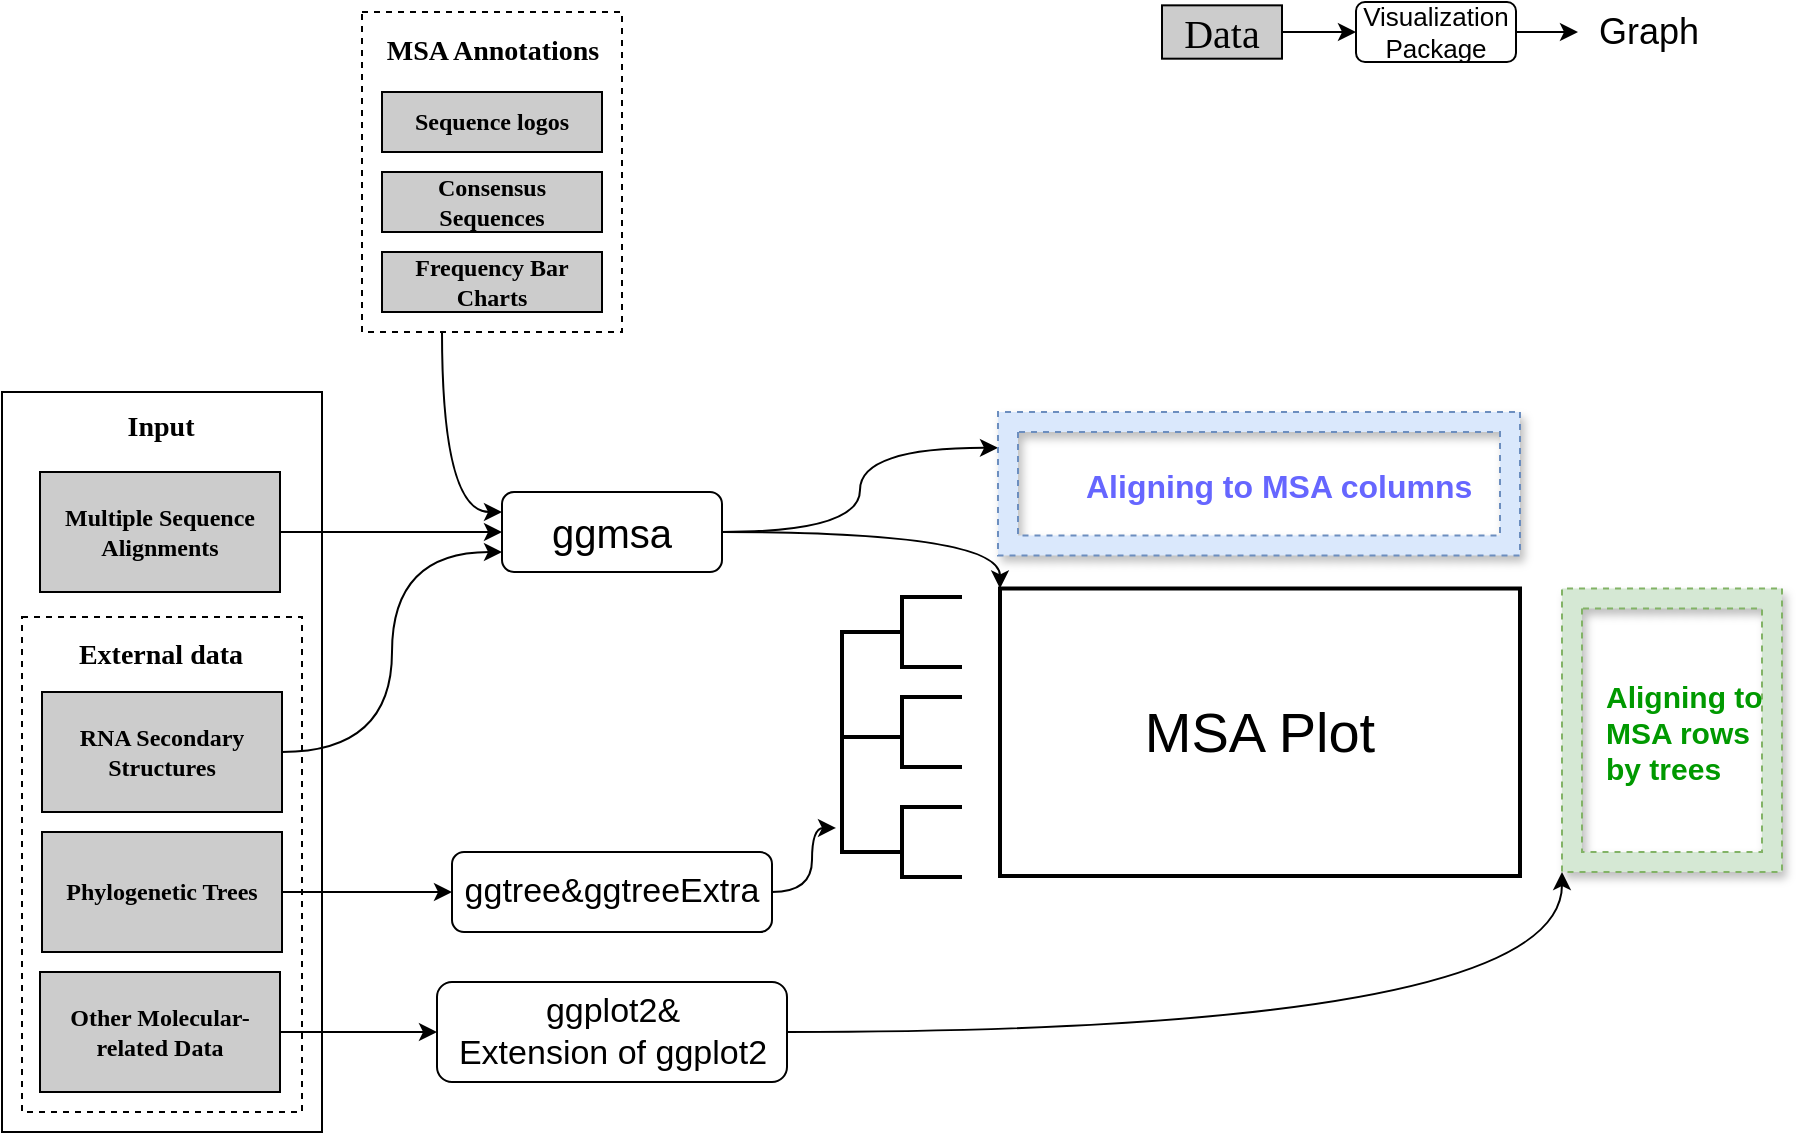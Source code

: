 <mxfile version="12.6.5" type="device"><diagram id="GGiF1mIl4-7ezfiL5uMG" name="Page-1"><mxGraphModel dx="1086" dy="806" grid="1" gridSize="10" guides="1" tooltips="1" connect="1" arrows="1" fold="1" page="1" pageScale="1" pageWidth="827" pageHeight="1169" math="0" shadow="0"><root><mxCell id="0"/><mxCell id="1" parent="0"/><mxCell id="DwRwmM7gqScZTL_qinH7-26" style="edgeStyle=orthogonalEdgeStyle;curved=1;orthogonalLoop=1;jettySize=auto;html=1;entryX=0;entryY=0.25;entryDx=0;entryDy=0;" parent="1" source="DwRwmM7gqScZTL_qinH7-5" target="W9BhEMvYy0gd1dYPIKLm-10" edge="1"><mxGeometry relative="1" as="geometry"><Array as="points"><mxPoint x="550" y="690"/></Array></mxGeometry></mxCell><mxCell id="DwRwmM7gqScZTL_qinH7-5" value="" style="verticalLabelPosition=bottom;verticalAlign=top;html=1;shape=mxgraph.basic.rect;fillColor2=none;strokeWidth=1;size=20;indent=5;fillColor=none;dashed=1;" parent="1" vertex="1"><mxGeometry x="510" y="440" width="130" height="160" as="geometry"/></mxCell><mxCell id="Sc7aHmAyM6-fzrtrbZJi-51" value="" style="verticalLabelPosition=bottom;verticalAlign=top;html=1;shape=mxgraph.basic.rect;fillColor2=none;strokeWidth=1;size=20;indent=5;fillColor=none;" parent="1" vertex="1"><mxGeometry x="330" y="630" width="160" height="370" as="geometry"/></mxCell><mxCell id="Sc7aHmAyM6-fzrtrbZJi-48" value="" style="verticalLabelPosition=bottom;verticalAlign=top;html=1;shape=mxgraph.basic.rect;fillColor2=none;strokeWidth=1;size=20;indent=5;fillColor=none;dashed=1;" parent="1" vertex="1"><mxGeometry x="340" y="742.5" width="140" height="247.5" as="geometry"/></mxCell><mxCell id="DwRwmM7gqScZTL_qinH7-25" style="edgeStyle=orthogonalEdgeStyle;curved=1;orthogonalLoop=1;jettySize=auto;html=1;exitX=1;exitY=0.5;exitDx=0;exitDy=0;entryX=0;entryY=0.75;entryDx=0;entryDy=0;" parent="1" source="W9BhEMvYy0gd1dYPIKLm-1" target="W9BhEMvYy0gd1dYPIKLm-10" edge="1"><mxGeometry relative="1" as="geometry"/></mxCell><mxCell id="W9BhEMvYy0gd1dYPIKLm-1" value="&lt;font face=&quot;Times New Roman&quot;&gt;&lt;b&gt;RNA Secondary Structures&lt;/b&gt;&lt;/font&gt;" style="rounded=0;whiteSpace=wrap;html=1;fillColor=#CCCCCC;" parent="1" vertex="1"><mxGeometry x="350" y="780" width="120" height="60" as="geometry"/></mxCell><mxCell id="DwRwmM7gqScZTL_qinH7-24" style="edgeStyle=orthogonalEdgeStyle;curved=1;orthogonalLoop=1;jettySize=auto;html=1;exitX=1;exitY=0.5;exitDx=0;exitDy=0;entryX=0;entryY=0.5;entryDx=0;entryDy=0;" parent="1" source="W9BhEMvYy0gd1dYPIKLm-3" target="W9BhEMvYy0gd1dYPIKLm-10" edge="1"><mxGeometry relative="1" as="geometry"/></mxCell><mxCell id="W9BhEMvYy0gd1dYPIKLm-3" value="&lt;font face=&quot;Times New Roman&quot;&gt;&lt;b&gt;Multiple Sequence Alignments&lt;/b&gt;&lt;/font&gt;" style="rounded=0;whiteSpace=wrap;html=1;fillColor=#CCCCCC;" parent="1" vertex="1"><mxGeometry x="349" y="670" width="120" height="60" as="geometry"/></mxCell><mxCell id="DwRwmM7gqScZTL_qinH7-10" style="edgeStyle=orthogonalEdgeStyle;curved=1;orthogonalLoop=1;jettySize=auto;html=1;exitX=1;exitY=0.5;exitDx=0;exitDy=0;entryX=0;entryY=0.5;entryDx=0;entryDy=0;" parent="1" source="W9BhEMvYy0gd1dYPIKLm-4" target="W9BhEMvYy0gd1dYPIKLm-11" edge="1"><mxGeometry relative="1" as="geometry"/></mxCell><mxCell id="W9BhEMvYy0gd1dYPIKLm-4" value="&lt;font face=&quot;Times New Roman&quot;&gt;&lt;b&gt;Phylogenetic Trees&lt;/b&gt;&lt;/font&gt;" style="rounded=0;whiteSpace=wrap;html=1;fillColor=#CCCCCC;" parent="1" vertex="1"><mxGeometry x="350" y="850" width="120" height="60" as="geometry"/></mxCell><mxCell id="DwRwmM7gqScZTL_qinH7-12" style="edgeStyle=orthogonalEdgeStyle;curved=1;orthogonalLoop=1;jettySize=auto;html=1;exitX=1;exitY=0.5;exitDx=0;exitDy=0;entryX=0;entryY=0.5;entryDx=0;entryDy=0;" parent="1" source="W9BhEMvYy0gd1dYPIKLm-5" target="W9BhEMvYy0gd1dYPIKLm-12" edge="1"><mxGeometry relative="1" as="geometry"/></mxCell><mxCell id="W9BhEMvYy0gd1dYPIKLm-5" value="&lt;font face=&quot;Times New Roman&quot;&gt;&lt;b&gt;Other Molecular-related Data&lt;/b&gt;&lt;/font&gt;" style="rounded=0;whiteSpace=wrap;html=1;fillColor=#CCCCCC;" parent="1" vertex="1"><mxGeometry x="349" y="920" width="120" height="60" as="geometry"/></mxCell><mxCell id="ZLXu4zrwv9kDGVqpCYk2-2" style="edgeStyle=orthogonalEdgeStyle;orthogonalLoop=1;jettySize=auto;html=1;entryX=0;entryY=0;entryDx=0;entryDy=0;curved=1;" edge="1" parent="1" source="W9BhEMvYy0gd1dYPIKLm-10" target="Sc7aHmAyM6-fzrtrbZJi-37"><mxGeometry relative="1" as="geometry"/></mxCell><mxCell id="ZLXu4zrwv9kDGVqpCYk2-4" style="edgeStyle=orthogonalEdgeStyle;curved=1;orthogonalLoop=1;jettySize=auto;html=1;entryX=0;entryY=0;entryDx=0;entryDy=17.938;entryPerimeter=0;" edge="1" parent="1" source="W9BhEMvYy0gd1dYPIKLm-10" target="Sc7aHmAyM6-fzrtrbZJi-40"><mxGeometry relative="1" as="geometry"/></mxCell><mxCell id="W9BhEMvYy0gd1dYPIKLm-10" value="&lt;font style=&quot;font-size: 20px&quot;&gt;ggmsa&lt;/font&gt;" style="rounded=1;whiteSpace=wrap;html=1;fillColor=none;strokeColor=#000000;" parent="1" vertex="1"><mxGeometry x="580" y="680" width="110" height="40" as="geometry"/></mxCell><mxCell id="ZLXu4zrwv9kDGVqpCYk2-5" style="edgeStyle=orthogonalEdgeStyle;curved=1;orthogonalLoop=1;jettySize=auto;html=1;entryX=-0.1;entryY=0.791;entryDx=0;entryDy=0;entryPerimeter=0;" edge="1" parent="1" source="W9BhEMvYy0gd1dYPIKLm-11" target="Sc7aHmAyM6-fzrtrbZJi-30"><mxGeometry relative="1" as="geometry"/></mxCell><mxCell id="W9BhEMvYy0gd1dYPIKLm-11" value="&lt;font style=&quot;font-size: 17px&quot;&gt;ggtree&amp;amp;ggtreeExtra&lt;/font&gt;" style="rounded=1;whiteSpace=wrap;html=1;strokeColor=#000000;fillColor=none;" parent="1" vertex="1"><mxGeometry x="555" y="860" width="160" height="40" as="geometry"/></mxCell><mxCell id="ZLXu4zrwv9kDGVqpCYk2-6" style="edgeStyle=orthogonalEdgeStyle;curved=1;orthogonalLoop=1;jettySize=auto;html=1;entryX=0;entryY=1;entryDx=0;entryDy=0;entryPerimeter=0;" edge="1" parent="1" source="W9BhEMvYy0gd1dYPIKLm-12" target="Sc7aHmAyM6-fzrtrbZJi-35"><mxGeometry relative="1" as="geometry"><Array as="points"><mxPoint x="1110" y="950"/></Array></mxGeometry></mxCell><mxCell id="W9BhEMvYy0gd1dYPIKLm-12" value="&lt;font style=&quot;font-size: 17px&quot;&gt;ggplot2&amp;amp;&lt;br&gt;Extension of ggplot2&lt;/font&gt;" style="rounded=1;whiteSpace=wrap;html=1;strokeColor=#000000;fillColor=none;" parent="1" vertex="1"><mxGeometry x="547.5" y="925" width="175" height="50" as="geometry"/></mxCell><mxCell id="ZLXu4zrwv9kDGVqpCYk2-7" style="edgeStyle=orthogonalEdgeStyle;curved=1;orthogonalLoop=1;jettySize=auto;html=1;" edge="1" parent="1" source="W9BhEMvYy0gd1dYPIKLm-77" target="DwRwmM7gqScZTL_qinH7-32"><mxGeometry relative="1" as="geometry"/></mxCell><mxCell id="W9BhEMvYy0gd1dYPIKLm-77" value="&lt;font face=&quot;Times New Roman&quot; style=&quot;font-size: 20px&quot;&gt;Data&lt;/font&gt;" style="rounded=0;whiteSpace=wrap;html=1;fillColor=#CCCCCC;" parent="1" vertex="1"><mxGeometry x="910" y="436.67" width="60" height="26.67" as="geometry"/></mxCell><mxCell id="Sc7aHmAyM6-fzrtrbZJi-45" value="" style="group" parent="1" vertex="1" connectable="0"><mxGeometry x="750" y="640" width="470" height="232.5" as="geometry"/></mxCell><mxCell id="Sc7aHmAyM6-fzrtrbZJi-34" value="" style="group" parent="Sc7aHmAyM6-fzrtrbZJi-45" vertex="1" connectable="0"><mxGeometry y="92.5" width="60" height="140" as="geometry"/></mxCell><mxCell id="Sc7aHmAyM6-fzrtrbZJi-24" value="" style="strokeWidth=2;html=1;shape=mxgraph.flowchart.annotation_1;align=left;pointerEvents=1;fillColor=none;" parent="Sc7aHmAyM6-fzrtrbZJi-34" vertex="1"><mxGeometry y="17.5" width="30" height="52.5" as="geometry"/></mxCell><mxCell id="Sc7aHmAyM6-fzrtrbZJi-26" value="" style="strokeWidth=2;html=1;shape=mxgraph.flowchart.annotation_1;align=left;pointerEvents=1;fillColor=none;" parent="Sc7aHmAyM6-fzrtrbZJi-34" vertex="1"><mxGeometry x="30" y="50" width="30" height="35" as="geometry"/></mxCell><mxCell id="Sc7aHmAyM6-fzrtrbZJi-30" value="" style="strokeWidth=2;html=1;shape=mxgraph.flowchart.annotation_1;align=left;pointerEvents=1;fillColor=none;" parent="Sc7aHmAyM6-fzrtrbZJi-34" vertex="1"><mxGeometry y="70" width="30" height="57.5" as="geometry"/></mxCell><mxCell id="Sc7aHmAyM6-fzrtrbZJi-32" value="" style="strokeWidth=2;html=1;shape=mxgraph.flowchart.annotation_1;align=left;pointerEvents=1;fillColor=none;" parent="Sc7aHmAyM6-fzrtrbZJi-34" vertex="1"><mxGeometry x="30" width="30" height="35" as="geometry"/></mxCell><mxCell id="Sc7aHmAyM6-fzrtrbZJi-33" value="" style="strokeWidth=2;html=1;shape=mxgraph.flowchart.annotation_1;align=left;pointerEvents=1;fillColor=none;" parent="Sc7aHmAyM6-fzrtrbZJi-34" vertex="1"><mxGeometry x="30" y="105" width="30" height="35" as="geometry"/></mxCell><mxCell id="Sc7aHmAyM6-fzrtrbZJi-37" value="&lt;font style=&quot;font-size: 28px&quot;&gt;MSA Plot&lt;/font&gt;" style="rounded=0;whiteSpace=wrap;html=1;strokeColor=#000000;strokeWidth=2;fillColor=none;" parent="Sc7aHmAyM6-fzrtrbZJi-45" vertex="1"><mxGeometry x="79" y="88.25" width="260" height="143.75" as="geometry"/></mxCell><mxCell id="Sc7aHmAyM6-fzrtrbZJi-42" value="" style="group" parent="Sc7aHmAyM6-fzrtrbZJi-45" vertex="1" connectable="0"><mxGeometry x="78" width="261" height="71.75" as="geometry"/></mxCell><mxCell id="Sc7aHmAyM6-fzrtrbZJi-40" value="" style="verticalLabelPosition=bottom;verticalAlign=top;html=1;shape=mxgraph.basic.frame;dx=10;strokeColor=#6c8ebf;fillColor=#dae8fc;shadow=1;dashed=1;" parent="Sc7aHmAyM6-fzrtrbZJi-42" vertex="1"><mxGeometry width="261" height="71.75" as="geometry"/></mxCell><mxCell id="Sc7aHmAyM6-fzrtrbZJi-41" value="&lt;font color=&quot;#6666ff&quot; style=&quot;font-size: 16px&quot;&gt;&lt;b&gt;Aligning to&amp;nbsp;MSA columns&lt;/b&gt;&lt;/font&gt;" style="text;html=1;" parent="Sc7aHmAyM6-fzrtrbZJi-42" vertex="1"><mxGeometry x="42" y="20.87" width="160" height="30" as="geometry"/></mxCell><mxCell id="Sc7aHmAyM6-fzrtrbZJi-44" value="" style="group" parent="Sc7aHmAyM6-fzrtrbZJi-45" vertex="1" connectable="0"><mxGeometry x="360" y="88.25" width="110" height="141.75" as="geometry"/></mxCell><mxCell id="Sc7aHmAyM6-fzrtrbZJi-35" value="" style="verticalLabelPosition=bottom;verticalAlign=top;html=1;shape=mxgraph.basic.frame;dx=10;strokeColor=#82b366;fillColor=#d5e8d4;shadow=1;dashed=1;" parent="Sc7aHmAyM6-fzrtrbZJi-44" vertex="1"><mxGeometry width="110" height="141.75" as="geometry"/></mxCell><mxCell id="Sc7aHmAyM6-fzrtrbZJi-39" value="&lt;span style=&quot;font-size: 15px&quot;&gt;&lt;font color=&quot;#009900&quot;&gt;&lt;b&gt;Aligning to&amp;nbsp;&lt;br&gt;MSA rows&amp;nbsp;&lt;br&gt;by trees&lt;/b&gt;&lt;/font&gt;&lt;/span&gt;" style="text;html=1;" parent="Sc7aHmAyM6-fzrtrbZJi-44" vertex="1"><mxGeometry x="20" y="38.94" width="80" height="65.87" as="geometry"/></mxCell><mxCell id="Sc7aHmAyM6-fzrtrbZJi-49" value="&lt;font style=&quot;font-size: 14px&quot; face=&quot;Times New Roman&quot;&gt;&lt;b&gt;External data&lt;/b&gt;&lt;/font&gt;" style="text;html=1;align=center;verticalAlign=middle;resizable=0;points=[];autosize=1;" parent="1" vertex="1"><mxGeometry x="359" y="752" width="100" height="20" as="geometry"/></mxCell><mxCell id="Sc7aHmAyM6-fzrtrbZJi-53" value="&lt;font style=&quot;font-size: 14px&quot; face=&quot;Times New Roman&quot;&gt;&lt;b&gt;Input&lt;/b&gt;&lt;/font&gt;" style="text;html=1;align=center;verticalAlign=middle;resizable=0;points=[];autosize=1;" parent="1" vertex="1"><mxGeometry x="384" y="638" width="50" height="20" as="geometry"/></mxCell><mxCell id="DwRwmM7gqScZTL_qinH7-1" value="&lt;font face=&quot;Times New Roman&quot;&gt;&lt;b&gt;Sequence logos&lt;/b&gt;&lt;/font&gt;" style="rounded=0;whiteSpace=wrap;html=1;fillColor=#CCCCCC;" parent="1" vertex="1"><mxGeometry x="520" y="480" width="110" height="30" as="geometry"/></mxCell><mxCell id="DwRwmM7gqScZTL_qinH7-2" value="&lt;font face=&quot;Times New Roman&quot;&gt;&lt;b&gt;Consensus Sequences&lt;/b&gt;&lt;/font&gt;" style="rounded=0;whiteSpace=wrap;html=1;fillColor=#CCCCCC;" parent="1" vertex="1"><mxGeometry x="520" y="520" width="110" height="30" as="geometry"/></mxCell><mxCell id="DwRwmM7gqScZTL_qinH7-3" value="&lt;font face=&quot;Times New Roman&quot;&gt;&lt;b&gt;Frequency Bar Charts&lt;/b&gt;&lt;/font&gt;" style="rounded=0;whiteSpace=wrap;html=1;fillColor=#CCCCCC;" parent="1" vertex="1"><mxGeometry x="520" y="560" width="110" height="30" as="geometry"/></mxCell><mxCell id="DwRwmM7gqScZTL_qinH7-6" value="&lt;font style=&quot;font-size: 14px&quot; face=&quot;Times New Roman&quot;&gt;&lt;b&gt;MSA Annotations&lt;/b&gt;&lt;/font&gt;" style="text;html=1;align=center;verticalAlign=middle;resizable=0;points=[];autosize=1;" parent="1" vertex="1"><mxGeometry x="515" y="450" width="120" height="20" as="geometry"/></mxCell><mxCell id="ZLXu4zrwv9kDGVqpCYk2-8" style="edgeStyle=orthogonalEdgeStyle;curved=1;orthogonalLoop=1;jettySize=auto;html=1;" edge="1" parent="1" source="DwRwmM7gqScZTL_qinH7-32" target="DwRwmM7gqScZTL_qinH7-33"><mxGeometry relative="1" as="geometry"/></mxCell><mxCell id="DwRwmM7gqScZTL_qinH7-32" value="&lt;font style=&quot;font-size: 13px&quot;&gt;Visualization&lt;br&gt;Package&lt;/font&gt;" style="rounded=1;whiteSpace=wrap;html=1;fillColor=none;strokeColor=#000000;" parent="1" vertex="1"><mxGeometry x="1007" y="435" width="80" height="30" as="geometry"/></mxCell><mxCell id="DwRwmM7gqScZTL_qinH7-33" value="&lt;font style=&quot;font-size: 18px&quot;&gt;Graph&lt;/font&gt;" style="text;html=1;align=center;verticalAlign=middle;resizable=0;points=[];autosize=1;" parent="1" vertex="1"><mxGeometry x="1118" y="440.01" width="70" height="20" as="geometry"/></mxCell></root></mxGraphModel></diagram></mxfile>
